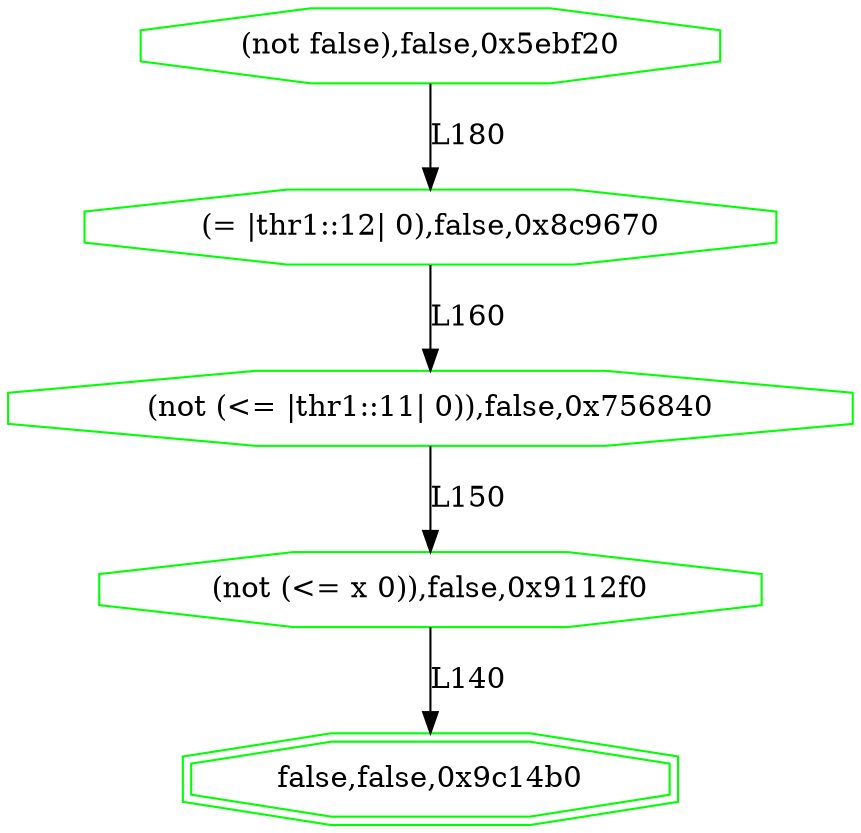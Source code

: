 digraph G {
0[label="(not false),false,0x5ebf20", color=green,shape=octagon];
1[label="(= |thr1::12| 0),false,0x8c9670", color=green,shape=octagon];
2[label="(not (<= |thr1::11| 0)),false,0x756840", color=green,shape=octagon];
3[label="(not (<= x 0)),false,0x9112f0", color=green,shape=octagon];
4[label="false,false,0x9c14b0", color=green,shape=doubleoctagon];
0->1 [label="L180"];
1->2 [label="L160"];
2->3 [label="L150"];
3->4 [label="L140"];
}
